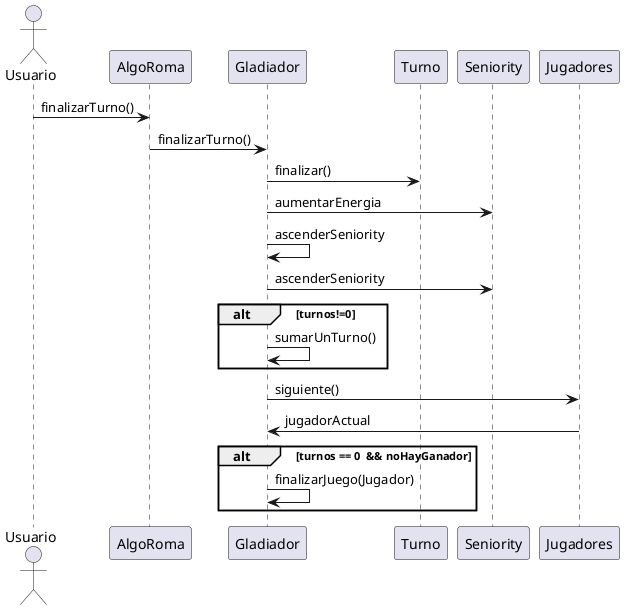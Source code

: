@startuml

actor Usuario
Usuario -> AlgoRoma: finalizarTurno()
AlgoRoma -> Gladiador: finalizarTurno()
Gladiador -> Turno: finalizar()
Gladiador -> Seniority: aumentarEnergia
Gladiador -> Gladiador: ascenderSeniority
Gladiador -> Seniority: ascenderSeniority

alt turnos!=0
    Gladiador -> Gladiador: sumarUnTurno()
end

Gladiador -> Jugadores: siguiente()
Jugadores -> Gladiador: jugadorActual

alt turnos == 0  && noHayGanador
    Gladiador -> Gladiador: finalizarJuego(Jugador)
end

@enduml